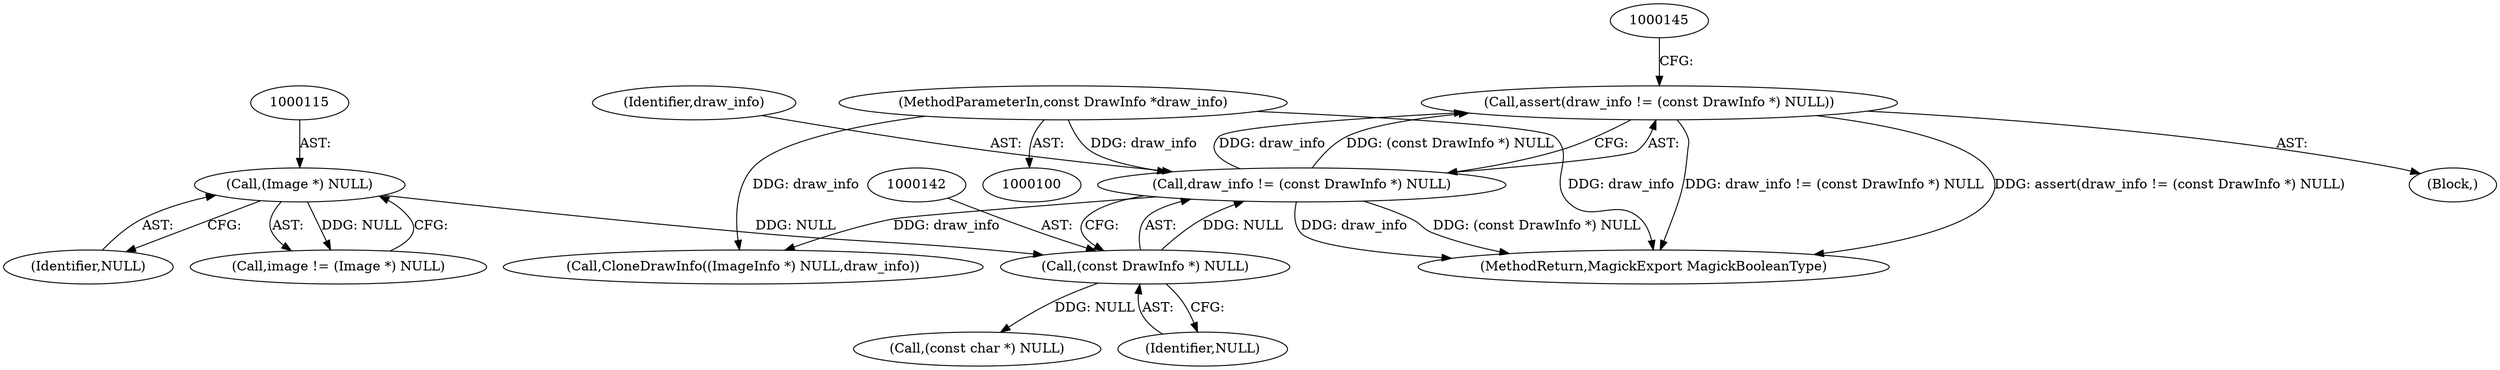 digraph "0_ImageMagick_726812fa2fa7ce16bcf58f6e115f65427a1c0950@API" {
"1000138" [label="(Call,assert(draw_info != (const DrawInfo *) NULL))"];
"1000139" [label="(Call,draw_info != (const DrawInfo *) NULL)"];
"1000102" [label="(MethodParameterIn,const DrawInfo *draw_info)"];
"1000141" [label="(Call,(const DrawInfo *) NULL)"];
"1000114" [label="(Call,(Image *) NULL)"];
"1000141" [label="(Call,(const DrawInfo *) NULL)"];
"1000114" [label="(Call,(Image *) NULL)"];
"1000159" [label="(Call,(const char *) NULL)"];
"1000116" [label="(Identifier,NULL)"];
"1000139" [label="(Call,draw_info != (const DrawInfo *) NULL)"];
"1000301" [label="(MethodReturn,MagickExport MagickBooleanType)"];
"1000225" [label="(Call,CloneDrawInfo((ImageInfo *) NULL,draw_info))"];
"1000140" [label="(Identifier,draw_info)"];
"1000105" [label="(Block,)"];
"1000112" [label="(Call,image != (Image *) NULL)"];
"1000102" [label="(MethodParameterIn,const DrawInfo *draw_info)"];
"1000143" [label="(Identifier,NULL)"];
"1000138" [label="(Call,assert(draw_info != (const DrawInfo *) NULL))"];
"1000138" -> "1000105"  [label="AST: "];
"1000138" -> "1000139"  [label="CFG: "];
"1000139" -> "1000138"  [label="AST: "];
"1000145" -> "1000138"  [label="CFG: "];
"1000138" -> "1000301"  [label="DDG: draw_info != (const DrawInfo *) NULL"];
"1000138" -> "1000301"  [label="DDG: assert(draw_info != (const DrawInfo *) NULL)"];
"1000139" -> "1000138"  [label="DDG: draw_info"];
"1000139" -> "1000138"  [label="DDG: (const DrawInfo *) NULL"];
"1000139" -> "1000141"  [label="CFG: "];
"1000140" -> "1000139"  [label="AST: "];
"1000141" -> "1000139"  [label="AST: "];
"1000139" -> "1000301"  [label="DDG: (const DrawInfo *) NULL"];
"1000139" -> "1000301"  [label="DDG: draw_info"];
"1000102" -> "1000139"  [label="DDG: draw_info"];
"1000141" -> "1000139"  [label="DDG: NULL"];
"1000139" -> "1000225"  [label="DDG: draw_info"];
"1000102" -> "1000100"  [label="AST: "];
"1000102" -> "1000301"  [label="DDG: draw_info"];
"1000102" -> "1000225"  [label="DDG: draw_info"];
"1000141" -> "1000143"  [label="CFG: "];
"1000142" -> "1000141"  [label="AST: "];
"1000143" -> "1000141"  [label="AST: "];
"1000114" -> "1000141"  [label="DDG: NULL"];
"1000141" -> "1000159"  [label="DDG: NULL"];
"1000114" -> "1000112"  [label="AST: "];
"1000114" -> "1000116"  [label="CFG: "];
"1000115" -> "1000114"  [label="AST: "];
"1000116" -> "1000114"  [label="AST: "];
"1000112" -> "1000114"  [label="CFG: "];
"1000114" -> "1000112"  [label="DDG: NULL"];
}

